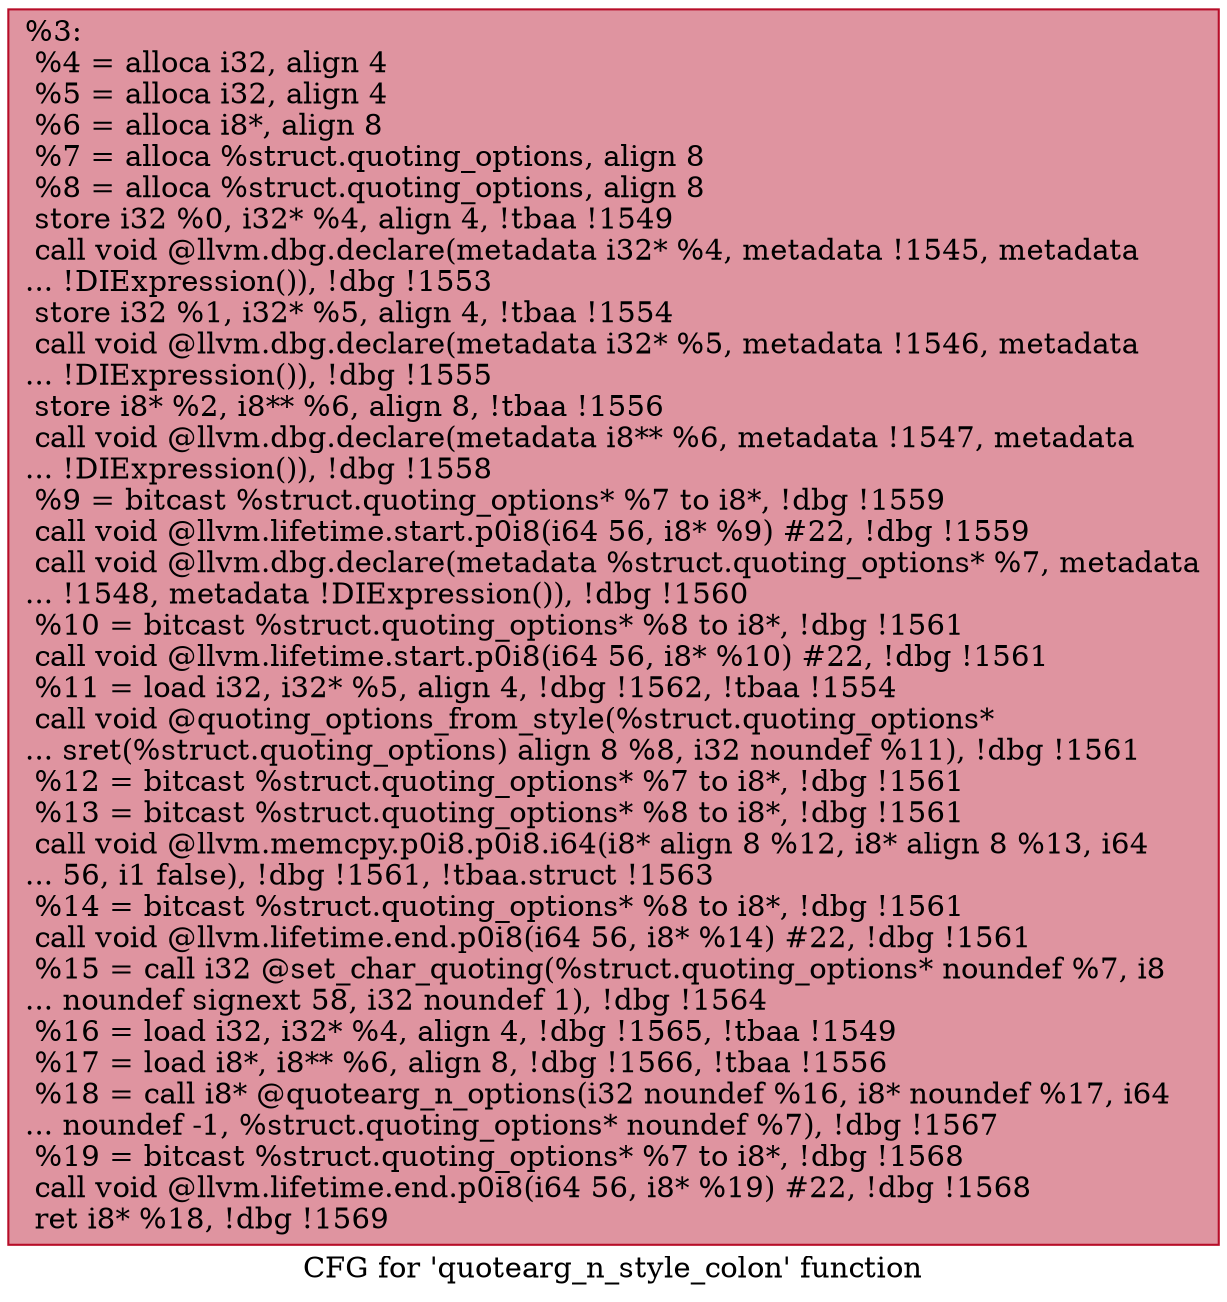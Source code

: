 digraph "CFG for 'quotearg_n_style_colon' function" {
	label="CFG for 'quotearg_n_style_colon' function";

	Node0xecbfd0 [shape=record,color="#b70d28ff", style=filled, fillcolor="#b70d2870",label="{%3:\l  %4 = alloca i32, align 4\l  %5 = alloca i32, align 4\l  %6 = alloca i8*, align 8\l  %7 = alloca %struct.quoting_options, align 8\l  %8 = alloca %struct.quoting_options, align 8\l  store i32 %0, i32* %4, align 4, !tbaa !1549\l  call void @llvm.dbg.declare(metadata i32* %4, metadata !1545, metadata\l... !DIExpression()), !dbg !1553\l  store i32 %1, i32* %5, align 4, !tbaa !1554\l  call void @llvm.dbg.declare(metadata i32* %5, metadata !1546, metadata\l... !DIExpression()), !dbg !1555\l  store i8* %2, i8** %6, align 8, !tbaa !1556\l  call void @llvm.dbg.declare(metadata i8** %6, metadata !1547, metadata\l... !DIExpression()), !dbg !1558\l  %9 = bitcast %struct.quoting_options* %7 to i8*, !dbg !1559\l  call void @llvm.lifetime.start.p0i8(i64 56, i8* %9) #22, !dbg !1559\l  call void @llvm.dbg.declare(metadata %struct.quoting_options* %7, metadata\l... !1548, metadata !DIExpression()), !dbg !1560\l  %10 = bitcast %struct.quoting_options* %8 to i8*, !dbg !1561\l  call void @llvm.lifetime.start.p0i8(i64 56, i8* %10) #22, !dbg !1561\l  %11 = load i32, i32* %5, align 4, !dbg !1562, !tbaa !1554\l  call void @quoting_options_from_style(%struct.quoting_options*\l... sret(%struct.quoting_options) align 8 %8, i32 noundef %11), !dbg !1561\l  %12 = bitcast %struct.quoting_options* %7 to i8*, !dbg !1561\l  %13 = bitcast %struct.quoting_options* %8 to i8*, !dbg !1561\l  call void @llvm.memcpy.p0i8.p0i8.i64(i8* align 8 %12, i8* align 8 %13, i64\l... 56, i1 false), !dbg !1561, !tbaa.struct !1563\l  %14 = bitcast %struct.quoting_options* %8 to i8*, !dbg !1561\l  call void @llvm.lifetime.end.p0i8(i64 56, i8* %14) #22, !dbg !1561\l  %15 = call i32 @set_char_quoting(%struct.quoting_options* noundef %7, i8\l... noundef signext 58, i32 noundef 1), !dbg !1564\l  %16 = load i32, i32* %4, align 4, !dbg !1565, !tbaa !1549\l  %17 = load i8*, i8** %6, align 8, !dbg !1566, !tbaa !1556\l  %18 = call i8* @quotearg_n_options(i32 noundef %16, i8* noundef %17, i64\l... noundef -1, %struct.quoting_options* noundef %7), !dbg !1567\l  %19 = bitcast %struct.quoting_options* %7 to i8*, !dbg !1568\l  call void @llvm.lifetime.end.p0i8(i64 56, i8* %19) #22, !dbg !1568\l  ret i8* %18, !dbg !1569\l}"];
}

